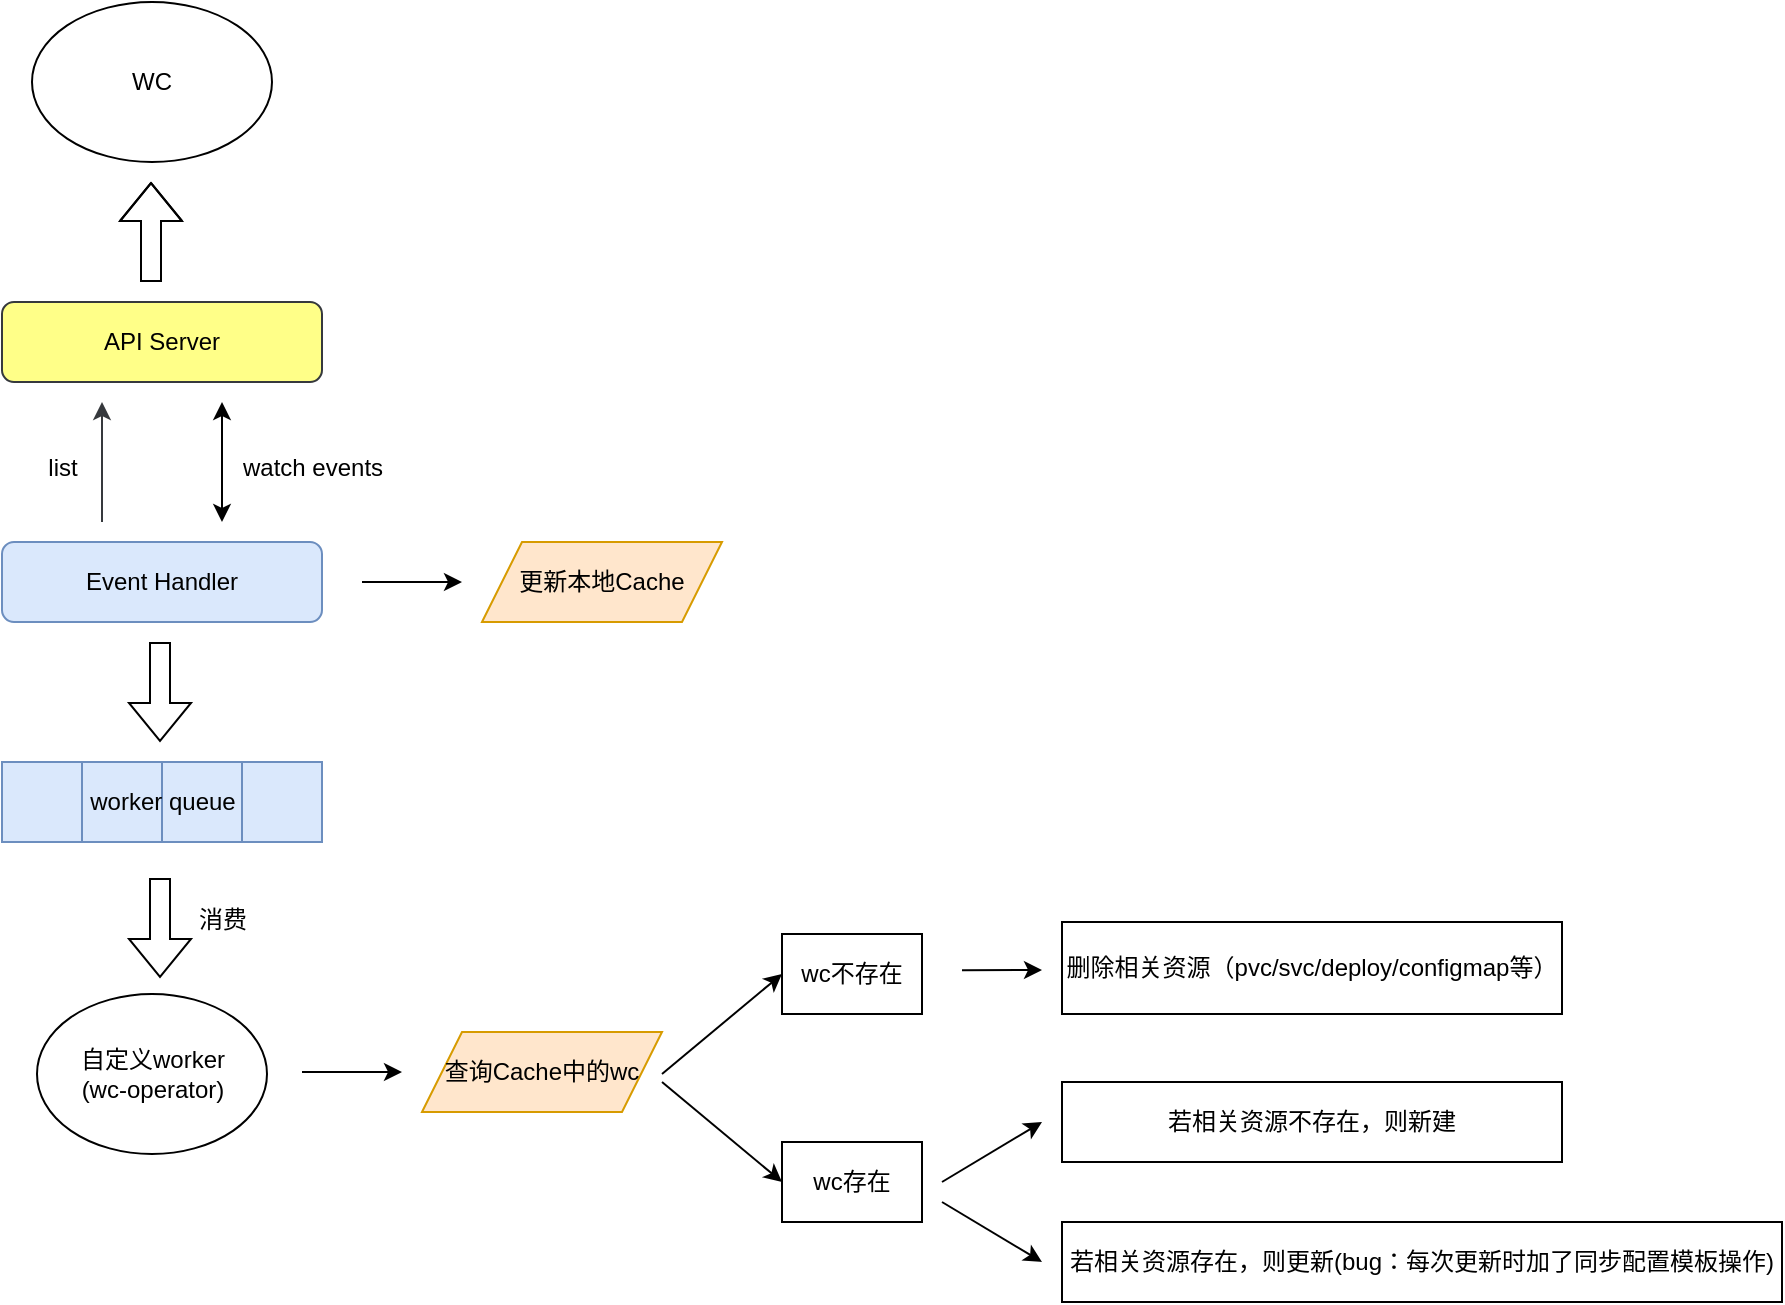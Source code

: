 <mxfile version="21.6.2" type="github">
  <diagram name="第 1 页" id="eKoaR9xkSVJ6A1xmw_4-">
    <mxGraphModel dx="1409" dy="736" grid="1" gridSize="10" guides="1" tooltips="1" connect="1" arrows="1" fold="1" page="1" pageScale="1" pageWidth="827" pageHeight="1169" math="0" shadow="0">
      <root>
        <mxCell id="0" />
        <mxCell id="1" parent="0" />
        <mxCell id="QNyW_d6G2BNQHW1QiEly-29" value="API Server" style="rounded=1;whiteSpace=wrap;html=1;fillColor=#ffff88;strokeColor=#36393d;" parent="1" vertex="1">
          <mxGeometry x="590" y="470" width="160" height="40" as="geometry" />
        </mxCell>
        <mxCell id="QNyW_d6G2BNQHW1QiEly-30" value="" style="endArrow=classic;html=1;rounded=0;fillColor=#cce5ff;strokeColor=#36393d;" parent="1" edge="1">
          <mxGeometry width="50" height="50" relative="1" as="geometry">
            <mxPoint x="640" y="580" as="sourcePoint" />
            <mxPoint x="640" y="520" as="targetPoint" />
          </mxGeometry>
        </mxCell>
        <mxCell id="QNyW_d6G2BNQHW1QiEly-31" value="" style="endArrow=classic;startArrow=classic;html=1;rounded=0;" parent="1" edge="1">
          <mxGeometry width="50" height="50" relative="1" as="geometry">
            <mxPoint x="700" y="580" as="sourcePoint" />
            <mxPoint x="700" y="520" as="targetPoint" />
          </mxGeometry>
        </mxCell>
        <mxCell id="QNyW_d6G2BNQHW1QiEly-32" value="list" style="text;html=1;align=center;verticalAlign=middle;resizable=0;points=[];autosize=1;strokeColor=none;fillColor=none;" parent="1" vertex="1">
          <mxGeometry x="600" y="538" width="40" height="30" as="geometry" />
        </mxCell>
        <mxCell id="QNyW_d6G2BNQHW1QiEly-33" value="watch events" style="text;html=1;align=center;verticalAlign=middle;resizable=0;points=[];autosize=1;strokeColor=none;fillColor=none;" parent="1" vertex="1">
          <mxGeometry x="700" y="538" width="90" height="30" as="geometry" />
        </mxCell>
        <mxCell id="QNyW_d6G2BNQHW1QiEly-35" value="Event Handler" style="rounded=1;whiteSpace=wrap;html=1;fillColor=#dae8fc;strokeColor=#6c8ebf;" parent="1" vertex="1">
          <mxGeometry x="590" y="590" width="160" height="40" as="geometry" />
        </mxCell>
        <mxCell id="QNyW_d6G2BNQHW1QiEly-37" value="" style="rounded=0;whiteSpace=wrap;html=1;fillColor=#dae8fc;strokeColor=#6c8ebf;" parent="1" vertex="1">
          <mxGeometry x="590" y="700" width="40" height="40" as="geometry" />
        </mxCell>
        <mxCell id="QNyW_d6G2BNQHW1QiEly-40" value="" style="rounded=0;whiteSpace=wrap;html=1;fillColor=#dae8fc;strokeColor=#6c8ebf;" parent="1" vertex="1">
          <mxGeometry x="630" y="700" width="40" height="40" as="geometry" />
        </mxCell>
        <mxCell id="QNyW_d6G2BNQHW1QiEly-41" value="" style="rounded=0;whiteSpace=wrap;html=1;fillColor=#dae8fc;strokeColor=#6c8ebf;" parent="1" vertex="1">
          <mxGeometry x="670" y="700" width="40" height="40" as="geometry" />
        </mxCell>
        <mxCell id="QNyW_d6G2BNQHW1QiEly-42" value="" style="rounded=0;whiteSpace=wrap;html=1;fillColor=#dae8fc;strokeColor=#6c8ebf;" parent="1" vertex="1">
          <mxGeometry x="710" y="700" width="40" height="40" as="geometry" />
        </mxCell>
        <mxCell id="QNyW_d6G2BNQHW1QiEly-43" value="" style="shape=flexArrow;endArrow=classic;html=1;rounded=0;" parent="1" edge="1">
          <mxGeometry width="50" height="50" relative="1" as="geometry">
            <mxPoint x="669" y="640" as="sourcePoint" />
            <mxPoint x="669" y="690" as="targetPoint" />
          </mxGeometry>
        </mxCell>
        <mxCell id="QNyW_d6G2BNQHW1QiEly-44" value="worker queue" style="text;html=1;align=center;verticalAlign=middle;resizable=0;points=[];autosize=1;strokeColor=none;fillColor=none;" parent="1" vertex="1">
          <mxGeometry x="620" y="705" width="100" height="30" as="geometry" />
        </mxCell>
        <mxCell id="QNyW_d6G2BNQHW1QiEly-47" value="&lt;div&gt;自定义worker&lt;/div&gt;&lt;div&gt;(wc-operator)&lt;br&gt;&lt;/div&gt;" style="ellipse;whiteSpace=wrap;html=1;" parent="1" vertex="1">
          <mxGeometry x="607.5" y="816" width="115" height="80" as="geometry" />
        </mxCell>
        <mxCell id="QNyW_d6G2BNQHW1QiEly-50" value="消费" style="text;html=1;align=center;verticalAlign=middle;resizable=0;points=[];autosize=1;strokeColor=none;fillColor=none;" parent="1" vertex="1">
          <mxGeometry x="675" y="764" width="50" height="30" as="geometry" />
        </mxCell>
        <mxCell id="QNyW_d6G2BNQHW1QiEly-55" value="wc不存在" style="rounded=0;whiteSpace=wrap;html=1;" parent="1" vertex="1">
          <mxGeometry x="980" y="786" width="70" height="40" as="geometry" />
        </mxCell>
        <mxCell id="QNyW_d6G2BNQHW1QiEly-57" value="" style="endArrow=classic;html=1;rounded=0;" parent="1" edge="1">
          <mxGeometry width="50" height="50" relative="1" as="geometry">
            <mxPoint x="1070" y="804.1" as="sourcePoint" />
            <mxPoint x="1110" y="804" as="targetPoint" />
          </mxGeometry>
        </mxCell>
        <mxCell id="QNyW_d6G2BNQHW1QiEly-58" value="删除相关资源（pvc/svc/deploy/configmap等）" style="rounded=0;whiteSpace=wrap;html=1;" parent="1" vertex="1">
          <mxGeometry x="1120" y="780" width="250" height="46" as="geometry" />
        </mxCell>
        <mxCell id="QNyW_d6G2BNQHW1QiEly-59" value="wc存在" style="rounded=0;whiteSpace=wrap;html=1;" parent="1" vertex="1">
          <mxGeometry x="980" y="890" width="70" height="40" as="geometry" />
        </mxCell>
        <mxCell id="QNyW_d6G2BNQHW1QiEly-64" value="查询Cache中的wc " style="shape=parallelogram;perimeter=parallelogramPerimeter;whiteSpace=wrap;html=1;fixedSize=1;fillColor=#ffe6cc;strokeColor=#d79b00;" parent="1" vertex="1">
          <mxGeometry x="800" y="835" width="120" height="40" as="geometry" />
        </mxCell>
        <mxCell id="QNyW_d6G2BNQHW1QiEly-65" value="" style="endArrow=classic;html=1;rounded=0;" parent="1" edge="1">
          <mxGeometry width="50" height="50" relative="1" as="geometry">
            <mxPoint x="740" y="855" as="sourcePoint" />
            <mxPoint x="790" y="855" as="targetPoint" />
            <Array as="points">
              <mxPoint x="760" y="855" />
            </Array>
          </mxGeometry>
        </mxCell>
        <mxCell id="QNyW_d6G2BNQHW1QiEly-69" value="" style="endArrow=classic;html=1;rounded=0;entryX=0;entryY=0.5;entryDx=0;entryDy=0;" parent="1" target="QNyW_d6G2BNQHW1QiEly-55" edge="1">
          <mxGeometry width="50" height="50" relative="1" as="geometry">
            <mxPoint x="920" y="856" as="sourcePoint" />
            <mxPoint x="960" y="830" as="targetPoint" />
          </mxGeometry>
        </mxCell>
        <mxCell id="QNyW_d6G2BNQHW1QiEly-70" value="" style="endArrow=classic;html=1;rounded=0;entryX=0;entryY=0.5;entryDx=0;entryDy=0;" parent="1" target="QNyW_d6G2BNQHW1QiEly-59" edge="1">
          <mxGeometry width="50" height="50" relative="1" as="geometry">
            <mxPoint x="920" y="860" as="sourcePoint" />
            <mxPoint x="960" y="880" as="targetPoint" />
          </mxGeometry>
        </mxCell>
        <mxCell id="QNyW_d6G2BNQHW1QiEly-71" value="更新本地Cache  " style="shape=parallelogram;perimeter=parallelogramPerimeter;whiteSpace=wrap;html=1;fixedSize=1;fillColor=#ffe6cc;strokeColor=#d79b00;" parent="1" vertex="1">
          <mxGeometry x="830" y="590" width="120" height="40" as="geometry" />
        </mxCell>
        <mxCell id="QNyW_d6G2BNQHW1QiEly-72" value="" style="endArrow=classic;html=1;rounded=0;" parent="1" edge="1">
          <mxGeometry width="50" height="50" relative="1" as="geometry">
            <mxPoint x="770" y="610" as="sourcePoint" />
            <mxPoint x="820" y="610" as="targetPoint" />
            <Array as="points">
              <mxPoint x="790" y="610" />
            </Array>
          </mxGeometry>
        </mxCell>
        <mxCell id="QNyW_d6G2BNQHW1QiEly-73" value="WC" style="ellipse;whiteSpace=wrap;html=1;" parent="1" vertex="1">
          <mxGeometry x="605" y="320" width="120" height="80" as="geometry" />
        </mxCell>
        <mxCell id="QNyW_d6G2BNQHW1QiEly-75" value="" style="shape=flexArrow;endArrow=classic;html=1;rounded=0;entryX=1;entryY=1;entryDx=0;entryDy=0;" parent="1" edge="1">
          <mxGeometry width="50" height="50" relative="1" as="geometry">
            <mxPoint x="664.5" y="460" as="sourcePoint" />
            <mxPoint x="664.5" y="410" as="targetPoint" />
            <Array as="points">
              <mxPoint x="664.5" y="450" />
            </Array>
          </mxGeometry>
        </mxCell>
        <mxCell id="QNyW_d6G2BNQHW1QiEly-76" value="" style="shape=flexArrow;endArrow=classic;html=1;rounded=0;" parent="1" edge="1">
          <mxGeometry width="50" height="50" relative="1" as="geometry">
            <mxPoint x="669" y="758" as="sourcePoint" />
            <mxPoint x="669" y="808" as="targetPoint" />
          </mxGeometry>
        </mxCell>
        <mxCell id="QNyW_d6G2BNQHW1QiEly-77" value="若相关资源不存在，则新建" style="rounded=0;whiteSpace=wrap;html=1;" parent="1" vertex="1">
          <mxGeometry x="1120" y="860" width="250" height="40" as="geometry" />
        </mxCell>
        <mxCell id="QNyW_d6G2BNQHW1QiEly-78" value="若相关资源存在，则更新(bug：每次更新时加了同步配置模板操作)" style="rounded=0;whiteSpace=wrap;html=1;" parent="1" vertex="1">
          <mxGeometry x="1120" y="930" width="360" height="40" as="geometry" />
        </mxCell>
        <mxCell id="QNyW_d6G2BNQHW1QiEly-80" value="" style="endArrow=classic;html=1;rounded=0;" parent="1" edge="1">
          <mxGeometry width="50" height="50" relative="1" as="geometry">
            <mxPoint x="1060" y="910" as="sourcePoint" />
            <mxPoint x="1110" y="880" as="targetPoint" />
          </mxGeometry>
        </mxCell>
        <mxCell id="QNyW_d6G2BNQHW1QiEly-81" value="" style="endArrow=classic;html=1;rounded=0;" parent="1" edge="1">
          <mxGeometry width="50" height="50" relative="1" as="geometry">
            <mxPoint x="1060" y="920" as="sourcePoint" />
            <mxPoint x="1110" y="950" as="targetPoint" />
          </mxGeometry>
        </mxCell>
      </root>
    </mxGraphModel>
  </diagram>
</mxfile>
